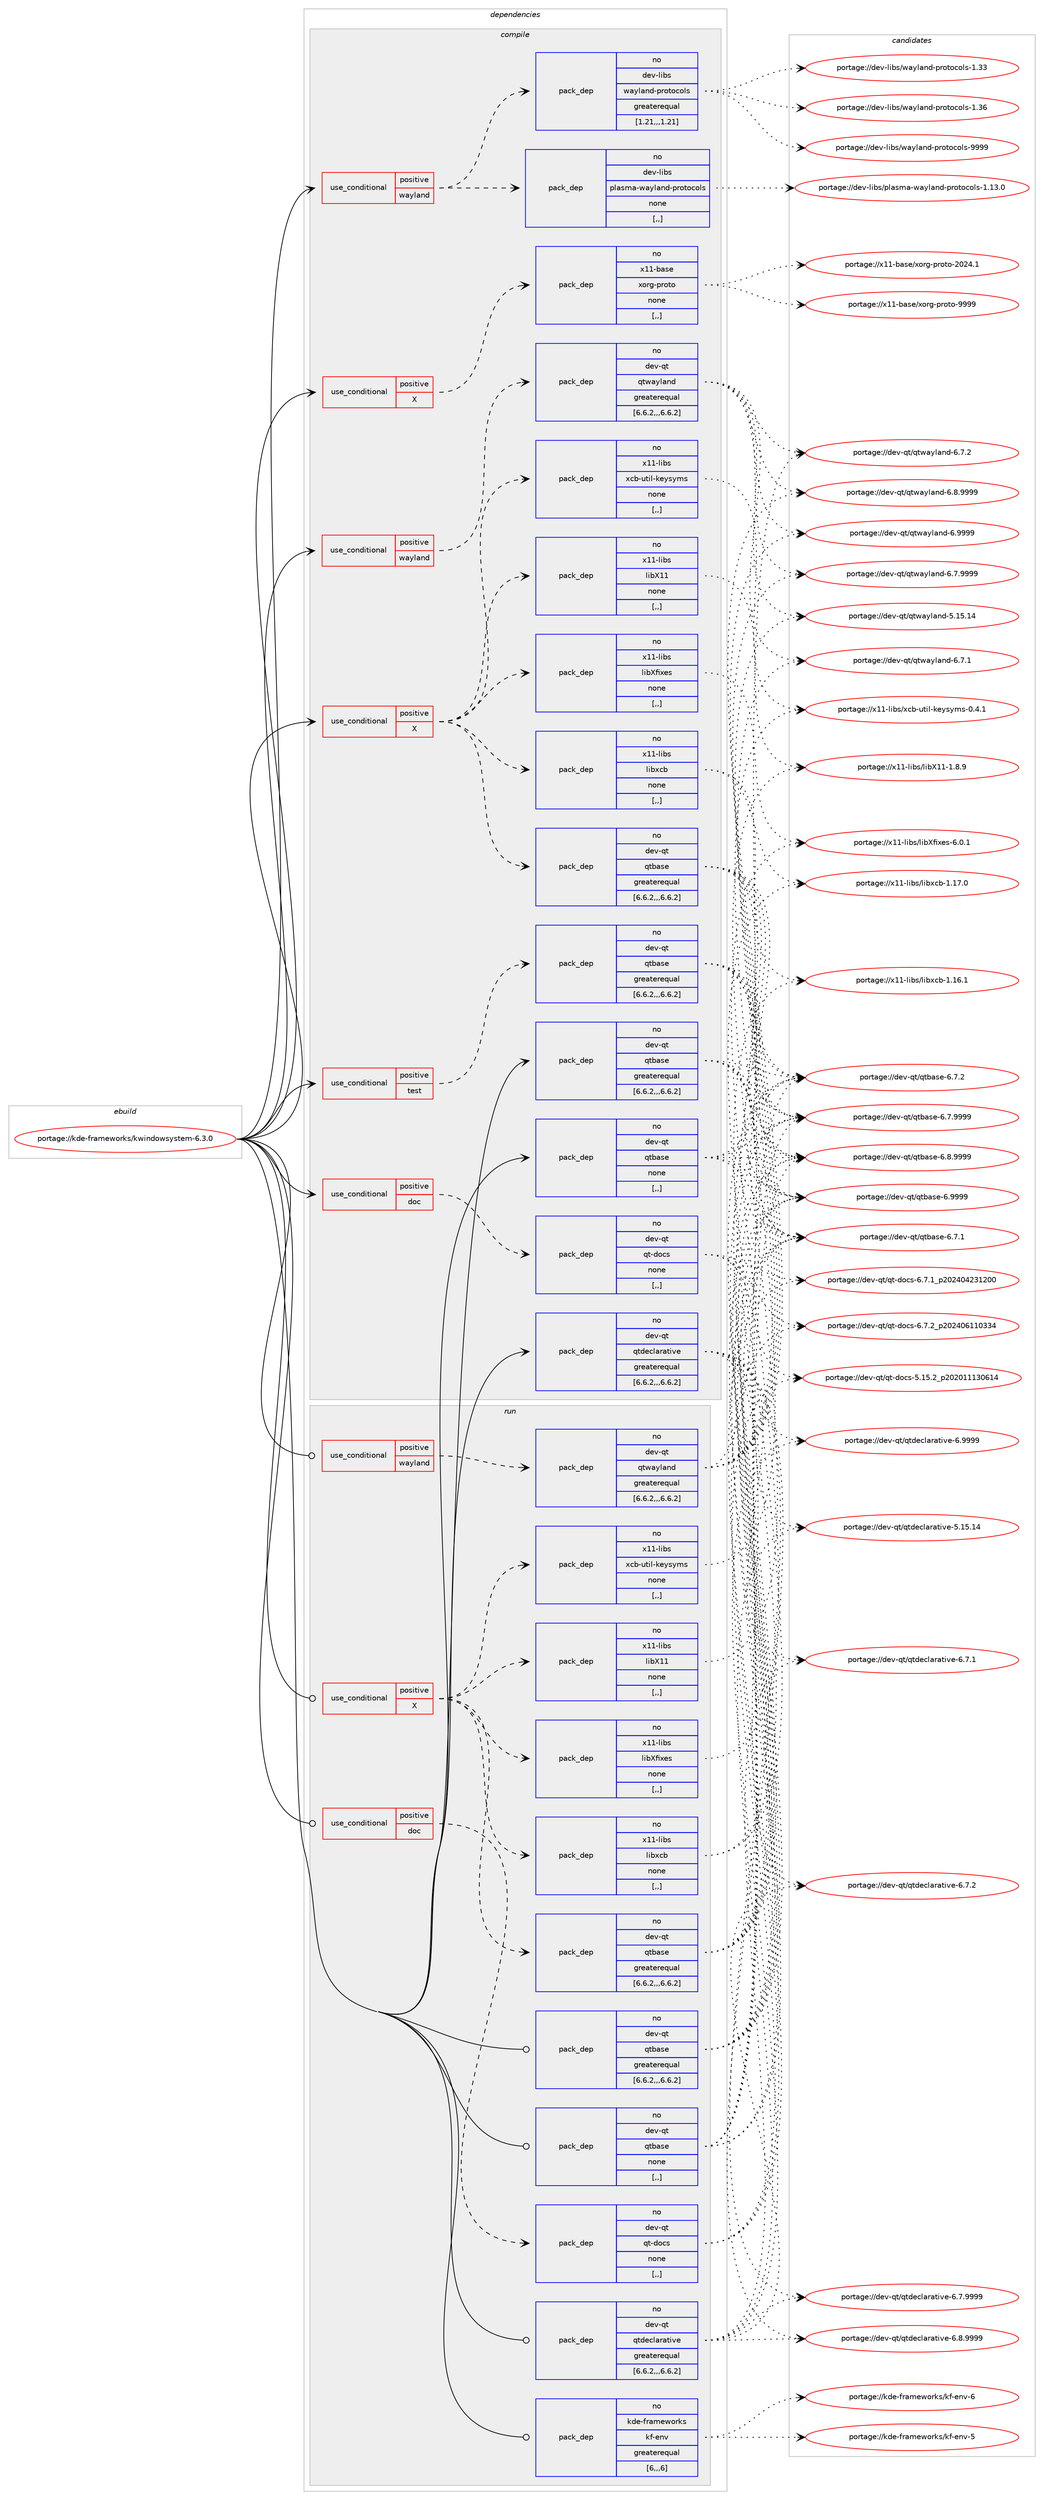 digraph prolog {

# *************
# Graph options
# *************

newrank=true;
concentrate=true;
compound=true;
graph [rankdir=LR,fontname=Helvetica,fontsize=10,ranksep=1.5];#, ranksep=2.5, nodesep=0.2];
edge  [arrowhead=vee];
node  [fontname=Helvetica,fontsize=10];

# **********
# The ebuild
# **********

subgraph cluster_leftcol {
color=gray;
rank=same;
label=<<i>ebuild</i>>;
id [label="portage://kde-frameworks/kwindowsystem-6.3.0", color=red, width=4, href="../kde-frameworks/kwindowsystem-6.3.0.svg"];
}

# ****************
# The dependencies
# ****************

subgraph cluster_midcol {
color=gray;
label=<<i>dependencies</i>>;
subgraph cluster_compile {
fillcolor="#eeeeee";
style=filled;
label=<<i>compile</i>>;
subgraph cond66668 {
dependency260028 [label=<<TABLE BORDER="0" CELLBORDER="1" CELLSPACING="0" CELLPADDING="4"><TR><TD ROWSPAN="3" CELLPADDING="10">use_conditional</TD></TR><TR><TD>positive</TD></TR><TR><TD>X</TD></TR></TABLE>>, shape=none, color=red];
subgraph pack191369 {
dependency260029 [label=<<TABLE BORDER="0" CELLBORDER="1" CELLSPACING="0" CELLPADDING="4" WIDTH="220"><TR><TD ROWSPAN="6" CELLPADDING="30">pack_dep</TD></TR><TR><TD WIDTH="110">no</TD></TR><TR><TD>dev-qt</TD></TR><TR><TD>qtbase</TD></TR><TR><TD>greaterequal</TD></TR><TR><TD>[6.6.2,,,6.6.2]</TD></TR></TABLE>>, shape=none, color=blue];
}
dependency260028:e -> dependency260029:w [weight=20,style="dashed",arrowhead="vee"];
subgraph pack191370 {
dependency260030 [label=<<TABLE BORDER="0" CELLBORDER="1" CELLSPACING="0" CELLPADDING="4" WIDTH="220"><TR><TD ROWSPAN="6" CELLPADDING="30">pack_dep</TD></TR><TR><TD WIDTH="110">no</TD></TR><TR><TD>x11-libs</TD></TR><TR><TD>libX11</TD></TR><TR><TD>none</TD></TR><TR><TD>[,,]</TD></TR></TABLE>>, shape=none, color=blue];
}
dependency260028:e -> dependency260030:w [weight=20,style="dashed",arrowhead="vee"];
subgraph pack191371 {
dependency260031 [label=<<TABLE BORDER="0" CELLBORDER="1" CELLSPACING="0" CELLPADDING="4" WIDTH="220"><TR><TD ROWSPAN="6" CELLPADDING="30">pack_dep</TD></TR><TR><TD WIDTH="110">no</TD></TR><TR><TD>x11-libs</TD></TR><TR><TD>libXfixes</TD></TR><TR><TD>none</TD></TR><TR><TD>[,,]</TD></TR></TABLE>>, shape=none, color=blue];
}
dependency260028:e -> dependency260031:w [weight=20,style="dashed",arrowhead="vee"];
subgraph pack191372 {
dependency260032 [label=<<TABLE BORDER="0" CELLBORDER="1" CELLSPACING="0" CELLPADDING="4" WIDTH="220"><TR><TD ROWSPAN="6" CELLPADDING="30">pack_dep</TD></TR><TR><TD WIDTH="110">no</TD></TR><TR><TD>x11-libs</TD></TR><TR><TD>libxcb</TD></TR><TR><TD>none</TD></TR><TR><TD>[,,]</TD></TR></TABLE>>, shape=none, color=blue];
}
dependency260028:e -> dependency260032:w [weight=20,style="dashed",arrowhead="vee"];
subgraph pack191373 {
dependency260033 [label=<<TABLE BORDER="0" CELLBORDER="1" CELLSPACING="0" CELLPADDING="4" WIDTH="220"><TR><TD ROWSPAN="6" CELLPADDING="30">pack_dep</TD></TR><TR><TD WIDTH="110">no</TD></TR><TR><TD>x11-libs</TD></TR><TR><TD>xcb-util-keysyms</TD></TR><TR><TD>none</TD></TR><TR><TD>[,,]</TD></TR></TABLE>>, shape=none, color=blue];
}
dependency260028:e -> dependency260033:w [weight=20,style="dashed",arrowhead="vee"];
}
id:e -> dependency260028:w [weight=20,style="solid",arrowhead="vee"];
subgraph cond66669 {
dependency260034 [label=<<TABLE BORDER="0" CELLBORDER="1" CELLSPACING="0" CELLPADDING="4"><TR><TD ROWSPAN="3" CELLPADDING="10">use_conditional</TD></TR><TR><TD>positive</TD></TR><TR><TD>X</TD></TR></TABLE>>, shape=none, color=red];
subgraph pack191374 {
dependency260035 [label=<<TABLE BORDER="0" CELLBORDER="1" CELLSPACING="0" CELLPADDING="4" WIDTH="220"><TR><TD ROWSPAN="6" CELLPADDING="30">pack_dep</TD></TR><TR><TD WIDTH="110">no</TD></TR><TR><TD>x11-base</TD></TR><TR><TD>xorg-proto</TD></TR><TR><TD>none</TD></TR><TR><TD>[,,]</TD></TR></TABLE>>, shape=none, color=blue];
}
dependency260034:e -> dependency260035:w [weight=20,style="dashed",arrowhead="vee"];
}
id:e -> dependency260034:w [weight=20,style="solid",arrowhead="vee"];
subgraph cond66670 {
dependency260036 [label=<<TABLE BORDER="0" CELLBORDER="1" CELLSPACING="0" CELLPADDING="4"><TR><TD ROWSPAN="3" CELLPADDING="10">use_conditional</TD></TR><TR><TD>positive</TD></TR><TR><TD>doc</TD></TR></TABLE>>, shape=none, color=red];
subgraph pack191375 {
dependency260037 [label=<<TABLE BORDER="0" CELLBORDER="1" CELLSPACING="0" CELLPADDING="4" WIDTH="220"><TR><TD ROWSPAN="6" CELLPADDING="30">pack_dep</TD></TR><TR><TD WIDTH="110">no</TD></TR><TR><TD>dev-qt</TD></TR><TR><TD>qt-docs</TD></TR><TR><TD>none</TD></TR><TR><TD>[,,]</TD></TR></TABLE>>, shape=none, color=blue];
}
dependency260036:e -> dependency260037:w [weight=20,style="dashed",arrowhead="vee"];
}
id:e -> dependency260036:w [weight=20,style="solid",arrowhead="vee"];
subgraph cond66671 {
dependency260038 [label=<<TABLE BORDER="0" CELLBORDER="1" CELLSPACING="0" CELLPADDING="4"><TR><TD ROWSPAN="3" CELLPADDING="10">use_conditional</TD></TR><TR><TD>positive</TD></TR><TR><TD>test</TD></TR></TABLE>>, shape=none, color=red];
subgraph pack191376 {
dependency260039 [label=<<TABLE BORDER="0" CELLBORDER="1" CELLSPACING="0" CELLPADDING="4" WIDTH="220"><TR><TD ROWSPAN="6" CELLPADDING="30">pack_dep</TD></TR><TR><TD WIDTH="110">no</TD></TR><TR><TD>dev-qt</TD></TR><TR><TD>qtbase</TD></TR><TR><TD>greaterequal</TD></TR><TR><TD>[6.6.2,,,6.6.2]</TD></TR></TABLE>>, shape=none, color=blue];
}
dependency260038:e -> dependency260039:w [weight=20,style="dashed",arrowhead="vee"];
}
id:e -> dependency260038:w [weight=20,style="solid",arrowhead="vee"];
subgraph cond66672 {
dependency260040 [label=<<TABLE BORDER="0" CELLBORDER="1" CELLSPACING="0" CELLPADDING="4"><TR><TD ROWSPAN="3" CELLPADDING="10">use_conditional</TD></TR><TR><TD>positive</TD></TR><TR><TD>wayland</TD></TR></TABLE>>, shape=none, color=red];
subgraph pack191377 {
dependency260041 [label=<<TABLE BORDER="0" CELLBORDER="1" CELLSPACING="0" CELLPADDING="4" WIDTH="220"><TR><TD ROWSPAN="6" CELLPADDING="30">pack_dep</TD></TR><TR><TD WIDTH="110">no</TD></TR><TR><TD>dev-libs</TD></TR><TR><TD>plasma-wayland-protocols</TD></TR><TR><TD>none</TD></TR><TR><TD>[,,]</TD></TR></TABLE>>, shape=none, color=blue];
}
dependency260040:e -> dependency260041:w [weight=20,style="dashed",arrowhead="vee"];
subgraph pack191378 {
dependency260042 [label=<<TABLE BORDER="0" CELLBORDER="1" CELLSPACING="0" CELLPADDING="4" WIDTH="220"><TR><TD ROWSPAN="6" CELLPADDING="30">pack_dep</TD></TR><TR><TD WIDTH="110">no</TD></TR><TR><TD>dev-libs</TD></TR><TR><TD>wayland-protocols</TD></TR><TR><TD>greaterequal</TD></TR><TR><TD>[1.21,,,1.21]</TD></TR></TABLE>>, shape=none, color=blue];
}
dependency260040:e -> dependency260042:w [weight=20,style="dashed",arrowhead="vee"];
}
id:e -> dependency260040:w [weight=20,style="solid",arrowhead="vee"];
subgraph cond66673 {
dependency260043 [label=<<TABLE BORDER="0" CELLBORDER="1" CELLSPACING="0" CELLPADDING="4"><TR><TD ROWSPAN="3" CELLPADDING="10">use_conditional</TD></TR><TR><TD>positive</TD></TR><TR><TD>wayland</TD></TR></TABLE>>, shape=none, color=red];
subgraph pack191379 {
dependency260044 [label=<<TABLE BORDER="0" CELLBORDER="1" CELLSPACING="0" CELLPADDING="4" WIDTH="220"><TR><TD ROWSPAN="6" CELLPADDING="30">pack_dep</TD></TR><TR><TD WIDTH="110">no</TD></TR><TR><TD>dev-qt</TD></TR><TR><TD>qtwayland</TD></TR><TR><TD>greaterequal</TD></TR><TR><TD>[6.6.2,,,6.6.2]</TD></TR></TABLE>>, shape=none, color=blue];
}
dependency260043:e -> dependency260044:w [weight=20,style="dashed",arrowhead="vee"];
}
id:e -> dependency260043:w [weight=20,style="solid",arrowhead="vee"];
subgraph pack191380 {
dependency260045 [label=<<TABLE BORDER="0" CELLBORDER="1" CELLSPACING="0" CELLPADDING="4" WIDTH="220"><TR><TD ROWSPAN="6" CELLPADDING="30">pack_dep</TD></TR><TR><TD WIDTH="110">no</TD></TR><TR><TD>dev-qt</TD></TR><TR><TD>qtbase</TD></TR><TR><TD>greaterequal</TD></TR><TR><TD>[6.6.2,,,6.6.2]</TD></TR></TABLE>>, shape=none, color=blue];
}
id:e -> dependency260045:w [weight=20,style="solid",arrowhead="vee"];
subgraph pack191381 {
dependency260046 [label=<<TABLE BORDER="0" CELLBORDER="1" CELLSPACING="0" CELLPADDING="4" WIDTH="220"><TR><TD ROWSPAN="6" CELLPADDING="30">pack_dep</TD></TR><TR><TD WIDTH="110">no</TD></TR><TR><TD>dev-qt</TD></TR><TR><TD>qtbase</TD></TR><TR><TD>none</TD></TR><TR><TD>[,,]</TD></TR></TABLE>>, shape=none, color=blue];
}
id:e -> dependency260046:w [weight=20,style="solid",arrowhead="vee"];
subgraph pack191382 {
dependency260047 [label=<<TABLE BORDER="0" CELLBORDER="1" CELLSPACING="0" CELLPADDING="4" WIDTH="220"><TR><TD ROWSPAN="6" CELLPADDING="30">pack_dep</TD></TR><TR><TD WIDTH="110">no</TD></TR><TR><TD>dev-qt</TD></TR><TR><TD>qtdeclarative</TD></TR><TR><TD>greaterequal</TD></TR><TR><TD>[6.6.2,,,6.6.2]</TD></TR></TABLE>>, shape=none, color=blue];
}
id:e -> dependency260047:w [weight=20,style="solid",arrowhead="vee"];
}
subgraph cluster_compileandrun {
fillcolor="#eeeeee";
style=filled;
label=<<i>compile and run</i>>;
}
subgraph cluster_run {
fillcolor="#eeeeee";
style=filled;
label=<<i>run</i>>;
subgraph cond66674 {
dependency260048 [label=<<TABLE BORDER="0" CELLBORDER="1" CELLSPACING="0" CELLPADDING="4"><TR><TD ROWSPAN="3" CELLPADDING="10">use_conditional</TD></TR><TR><TD>positive</TD></TR><TR><TD>X</TD></TR></TABLE>>, shape=none, color=red];
subgraph pack191383 {
dependency260049 [label=<<TABLE BORDER="0" CELLBORDER="1" CELLSPACING="0" CELLPADDING="4" WIDTH="220"><TR><TD ROWSPAN="6" CELLPADDING="30">pack_dep</TD></TR><TR><TD WIDTH="110">no</TD></TR><TR><TD>dev-qt</TD></TR><TR><TD>qtbase</TD></TR><TR><TD>greaterequal</TD></TR><TR><TD>[6.6.2,,,6.6.2]</TD></TR></TABLE>>, shape=none, color=blue];
}
dependency260048:e -> dependency260049:w [weight=20,style="dashed",arrowhead="vee"];
subgraph pack191384 {
dependency260050 [label=<<TABLE BORDER="0" CELLBORDER="1" CELLSPACING="0" CELLPADDING="4" WIDTH="220"><TR><TD ROWSPAN="6" CELLPADDING="30">pack_dep</TD></TR><TR><TD WIDTH="110">no</TD></TR><TR><TD>x11-libs</TD></TR><TR><TD>libX11</TD></TR><TR><TD>none</TD></TR><TR><TD>[,,]</TD></TR></TABLE>>, shape=none, color=blue];
}
dependency260048:e -> dependency260050:w [weight=20,style="dashed",arrowhead="vee"];
subgraph pack191385 {
dependency260051 [label=<<TABLE BORDER="0" CELLBORDER="1" CELLSPACING="0" CELLPADDING="4" WIDTH="220"><TR><TD ROWSPAN="6" CELLPADDING="30">pack_dep</TD></TR><TR><TD WIDTH="110">no</TD></TR><TR><TD>x11-libs</TD></TR><TR><TD>libXfixes</TD></TR><TR><TD>none</TD></TR><TR><TD>[,,]</TD></TR></TABLE>>, shape=none, color=blue];
}
dependency260048:e -> dependency260051:w [weight=20,style="dashed",arrowhead="vee"];
subgraph pack191386 {
dependency260052 [label=<<TABLE BORDER="0" CELLBORDER="1" CELLSPACING="0" CELLPADDING="4" WIDTH="220"><TR><TD ROWSPAN="6" CELLPADDING="30">pack_dep</TD></TR><TR><TD WIDTH="110">no</TD></TR><TR><TD>x11-libs</TD></TR><TR><TD>libxcb</TD></TR><TR><TD>none</TD></TR><TR><TD>[,,]</TD></TR></TABLE>>, shape=none, color=blue];
}
dependency260048:e -> dependency260052:w [weight=20,style="dashed",arrowhead="vee"];
subgraph pack191387 {
dependency260053 [label=<<TABLE BORDER="0" CELLBORDER="1" CELLSPACING="0" CELLPADDING="4" WIDTH="220"><TR><TD ROWSPAN="6" CELLPADDING="30">pack_dep</TD></TR><TR><TD WIDTH="110">no</TD></TR><TR><TD>x11-libs</TD></TR><TR><TD>xcb-util-keysyms</TD></TR><TR><TD>none</TD></TR><TR><TD>[,,]</TD></TR></TABLE>>, shape=none, color=blue];
}
dependency260048:e -> dependency260053:w [weight=20,style="dashed",arrowhead="vee"];
}
id:e -> dependency260048:w [weight=20,style="solid",arrowhead="odot"];
subgraph cond66675 {
dependency260054 [label=<<TABLE BORDER="0" CELLBORDER="1" CELLSPACING="0" CELLPADDING="4"><TR><TD ROWSPAN="3" CELLPADDING="10">use_conditional</TD></TR><TR><TD>positive</TD></TR><TR><TD>doc</TD></TR></TABLE>>, shape=none, color=red];
subgraph pack191388 {
dependency260055 [label=<<TABLE BORDER="0" CELLBORDER="1" CELLSPACING="0" CELLPADDING="4" WIDTH="220"><TR><TD ROWSPAN="6" CELLPADDING="30">pack_dep</TD></TR><TR><TD WIDTH="110">no</TD></TR><TR><TD>dev-qt</TD></TR><TR><TD>qt-docs</TD></TR><TR><TD>none</TD></TR><TR><TD>[,,]</TD></TR></TABLE>>, shape=none, color=blue];
}
dependency260054:e -> dependency260055:w [weight=20,style="dashed",arrowhead="vee"];
}
id:e -> dependency260054:w [weight=20,style="solid",arrowhead="odot"];
subgraph cond66676 {
dependency260056 [label=<<TABLE BORDER="0" CELLBORDER="1" CELLSPACING="0" CELLPADDING="4"><TR><TD ROWSPAN="3" CELLPADDING="10">use_conditional</TD></TR><TR><TD>positive</TD></TR><TR><TD>wayland</TD></TR></TABLE>>, shape=none, color=red];
subgraph pack191389 {
dependency260057 [label=<<TABLE BORDER="0" CELLBORDER="1" CELLSPACING="0" CELLPADDING="4" WIDTH="220"><TR><TD ROWSPAN="6" CELLPADDING="30">pack_dep</TD></TR><TR><TD WIDTH="110">no</TD></TR><TR><TD>dev-qt</TD></TR><TR><TD>qtwayland</TD></TR><TR><TD>greaterequal</TD></TR><TR><TD>[6.6.2,,,6.6.2]</TD></TR></TABLE>>, shape=none, color=blue];
}
dependency260056:e -> dependency260057:w [weight=20,style="dashed",arrowhead="vee"];
}
id:e -> dependency260056:w [weight=20,style="solid",arrowhead="odot"];
subgraph pack191390 {
dependency260058 [label=<<TABLE BORDER="0" CELLBORDER="1" CELLSPACING="0" CELLPADDING="4" WIDTH="220"><TR><TD ROWSPAN="6" CELLPADDING="30">pack_dep</TD></TR><TR><TD WIDTH="110">no</TD></TR><TR><TD>dev-qt</TD></TR><TR><TD>qtbase</TD></TR><TR><TD>greaterequal</TD></TR><TR><TD>[6.6.2,,,6.6.2]</TD></TR></TABLE>>, shape=none, color=blue];
}
id:e -> dependency260058:w [weight=20,style="solid",arrowhead="odot"];
subgraph pack191391 {
dependency260059 [label=<<TABLE BORDER="0" CELLBORDER="1" CELLSPACING="0" CELLPADDING="4" WIDTH="220"><TR><TD ROWSPAN="6" CELLPADDING="30">pack_dep</TD></TR><TR><TD WIDTH="110">no</TD></TR><TR><TD>dev-qt</TD></TR><TR><TD>qtbase</TD></TR><TR><TD>none</TD></TR><TR><TD>[,,]</TD></TR></TABLE>>, shape=none, color=blue];
}
id:e -> dependency260059:w [weight=20,style="solid",arrowhead="odot"];
subgraph pack191392 {
dependency260060 [label=<<TABLE BORDER="0" CELLBORDER="1" CELLSPACING="0" CELLPADDING="4" WIDTH="220"><TR><TD ROWSPAN="6" CELLPADDING="30">pack_dep</TD></TR><TR><TD WIDTH="110">no</TD></TR><TR><TD>dev-qt</TD></TR><TR><TD>qtdeclarative</TD></TR><TR><TD>greaterequal</TD></TR><TR><TD>[6.6.2,,,6.6.2]</TD></TR></TABLE>>, shape=none, color=blue];
}
id:e -> dependency260060:w [weight=20,style="solid",arrowhead="odot"];
subgraph pack191393 {
dependency260061 [label=<<TABLE BORDER="0" CELLBORDER="1" CELLSPACING="0" CELLPADDING="4" WIDTH="220"><TR><TD ROWSPAN="6" CELLPADDING="30">pack_dep</TD></TR><TR><TD WIDTH="110">no</TD></TR><TR><TD>kde-frameworks</TD></TR><TR><TD>kf-env</TD></TR><TR><TD>greaterequal</TD></TR><TR><TD>[6,,,6]</TD></TR></TABLE>>, shape=none, color=blue];
}
id:e -> dependency260061:w [weight=20,style="solid",arrowhead="odot"];
}
}

# **************
# The candidates
# **************

subgraph cluster_choices {
rank=same;
color=gray;
label=<<i>candidates</i>>;

subgraph choice191369 {
color=black;
nodesep=1;
choice10010111845113116471131169897115101455446554649 [label="portage://dev-qt/qtbase-6.7.1", color=red, width=4,href="../dev-qt/qtbase-6.7.1.svg"];
choice10010111845113116471131169897115101455446554650 [label="portage://dev-qt/qtbase-6.7.2", color=red, width=4,href="../dev-qt/qtbase-6.7.2.svg"];
choice10010111845113116471131169897115101455446554657575757 [label="portage://dev-qt/qtbase-6.7.9999", color=red, width=4,href="../dev-qt/qtbase-6.7.9999.svg"];
choice10010111845113116471131169897115101455446564657575757 [label="portage://dev-qt/qtbase-6.8.9999", color=red, width=4,href="../dev-qt/qtbase-6.8.9999.svg"];
choice1001011184511311647113116989711510145544657575757 [label="portage://dev-qt/qtbase-6.9999", color=red, width=4,href="../dev-qt/qtbase-6.9999.svg"];
dependency260029:e -> choice10010111845113116471131169897115101455446554649:w [style=dotted,weight="100"];
dependency260029:e -> choice10010111845113116471131169897115101455446554650:w [style=dotted,weight="100"];
dependency260029:e -> choice10010111845113116471131169897115101455446554657575757:w [style=dotted,weight="100"];
dependency260029:e -> choice10010111845113116471131169897115101455446564657575757:w [style=dotted,weight="100"];
dependency260029:e -> choice1001011184511311647113116989711510145544657575757:w [style=dotted,weight="100"];
}
subgraph choice191370 {
color=black;
nodesep=1;
choice120494945108105981154710810598884949454946564657 [label="portage://x11-libs/libX11-1.8.9", color=red, width=4,href="../x11-libs/libX11-1.8.9.svg"];
dependency260030:e -> choice120494945108105981154710810598884949454946564657:w [style=dotted,weight="100"];
}
subgraph choice191371 {
color=black;
nodesep=1;
choice12049494510810598115471081059888102105120101115455446484649 [label="portage://x11-libs/libXfixes-6.0.1", color=red, width=4,href="../x11-libs/libXfixes-6.0.1.svg"];
dependency260031:e -> choice12049494510810598115471081059888102105120101115455446484649:w [style=dotted,weight="100"];
}
subgraph choice191372 {
color=black;
nodesep=1;
choice120494945108105981154710810598120999845494649544649 [label="portage://x11-libs/libxcb-1.16.1", color=red, width=4,href="../x11-libs/libxcb-1.16.1.svg"];
choice120494945108105981154710810598120999845494649554648 [label="portage://x11-libs/libxcb-1.17.0", color=red, width=4,href="../x11-libs/libxcb-1.17.0.svg"];
dependency260032:e -> choice120494945108105981154710810598120999845494649544649:w [style=dotted,weight="100"];
dependency260032:e -> choice120494945108105981154710810598120999845494649554648:w [style=dotted,weight="100"];
}
subgraph choice191373 {
color=black;
nodesep=1;
choice120494945108105981154712099984511711610510845107101121115121109115454846524649 [label="portage://x11-libs/xcb-util-keysyms-0.4.1", color=red, width=4,href="../x11-libs/xcb-util-keysyms-0.4.1.svg"];
dependency260033:e -> choice120494945108105981154712099984511711610510845107101121115121109115454846524649:w [style=dotted,weight="100"];
}
subgraph choice191374 {
color=black;
nodesep=1;
choice1204949459897115101471201111141034511211411111611145504850524649 [label="portage://x11-base/xorg-proto-2024.1", color=red, width=4,href="../x11-base/xorg-proto-2024.1.svg"];
choice120494945989711510147120111114103451121141111161114557575757 [label="portage://x11-base/xorg-proto-9999", color=red, width=4,href="../x11-base/xorg-proto-9999.svg"];
dependency260035:e -> choice1204949459897115101471201111141034511211411111611145504850524649:w [style=dotted,weight="100"];
dependency260035:e -> choice120494945989711510147120111114103451121141111161114557575757:w [style=dotted,weight="100"];
}
subgraph choice191375 {
color=black;
nodesep=1;
choice100101118451131164711311645100111991154553464953465095112504850484949495148544952 [label="portage://dev-qt/qt-docs-5.15.2_p202011130614", color=red, width=4,href="../dev-qt/qt-docs-5.15.2_p202011130614.svg"];
choice1001011184511311647113116451001119911545544655464995112504850524852505149504848 [label="portage://dev-qt/qt-docs-6.7.1_p202404231200", color=red, width=4,href="../dev-qt/qt-docs-6.7.1_p202404231200.svg"];
choice1001011184511311647113116451001119911545544655465095112504850524854494948515152 [label="portage://dev-qt/qt-docs-6.7.2_p202406110334", color=red, width=4,href="../dev-qt/qt-docs-6.7.2_p202406110334.svg"];
dependency260037:e -> choice100101118451131164711311645100111991154553464953465095112504850484949495148544952:w [style=dotted,weight="100"];
dependency260037:e -> choice1001011184511311647113116451001119911545544655464995112504850524852505149504848:w [style=dotted,weight="100"];
dependency260037:e -> choice1001011184511311647113116451001119911545544655465095112504850524854494948515152:w [style=dotted,weight="100"];
}
subgraph choice191376 {
color=black;
nodesep=1;
choice10010111845113116471131169897115101455446554649 [label="portage://dev-qt/qtbase-6.7.1", color=red, width=4,href="../dev-qt/qtbase-6.7.1.svg"];
choice10010111845113116471131169897115101455446554650 [label="portage://dev-qt/qtbase-6.7.2", color=red, width=4,href="../dev-qt/qtbase-6.7.2.svg"];
choice10010111845113116471131169897115101455446554657575757 [label="portage://dev-qt/qtbase-6.7.9999", color=red, width=4,href="../dev-qt/qtbase-6.7.9999.svg"];
choice10010111845113116471131169897115101455446564657575757 [label="portage://dev-qt/qtbase-6.8.9999", color=red, width=4,href="../dev-qt/qtbase-6.8.9999.svg"];
choice1001011184511311647113116989711510145544657575757 [label="portage://dev-qt/qtbase-6.9999", color=red, width=4,href="../dev-qt/qtbase-6.9999.svg"];
dependency260039:e -> choice10010111845113116471131169897115101455446554649:w [style=dotted,weight="100"];
dependency260039:e -> choice10010111845113116471131169897115101455446554650:w [style=dotted,weight="100"];
dependency260039:e -> choice10010111845113116471131169897115101455446554657575757:w [style=dotted,weight="100"];
dependency260039:e -> choice10010111845113116471131169897115101455446564657575757:w [style=dotted,weight="100"];
dependency260039:e -> choice1001011184511311647113116989711510145544657575757:w [style=dotted,weight="100"];
}
subgraph choice191377 {
color=black;
nodesep=1;
choice1001011184510810598115471121089711510997451199712110897110100451121141111161119911110811545494649514648 [label="portage://dev-libs/plasma-wayland-protocols-1.13.0", color=red, width=4,href="../dev-libs/plasma-wayland-protocols-1.13.0.svg"];
dependency260041:e -> choice1001011184510810598115471121089711510997451199712110897110100451121141111161119911110811545494649514648:w [style=dotted,weight="100"];
}
subgraph choice191378 {
color=black;
nodesep=1;
choice100101118451081059811547119971211089711010045112114111116111991111081154549465151 [label="portage://dev-libs/wayland-protocols-1.33", color=red, width=4,href="../dev-libs/wayland-protocols-1.33.svg"];
choice100101118451081059811547119971211089711010045112114111116111991111081154549465154 [label="portage://dev-libs/wayland-protocols-1.36", color=red, width=4,href="../dev-libs/wayland-protocols-1.36.svg"];
choice100101118451081059811547119971211089711010045112114111116111991111081154557575757 [label="portage://dev-libs/wayland-protocols-9999", color=red, width=4,href="../dev-libs/wayland-protocols-9999.svg"];
dependency260042:e -> choice100101118451081059811547119971211089711010045112114111116111991111081154549465151:w [style=dotted,weight="100"];
dependency260042:e -> choice100101118451081059811547119971211089711010045112114111116111991111081154549465154:w [style=dotted,weight="100"];
dependency260042:e -> choice100101118451081059811547119971211089711010045112114111116111991111081154557575757:w [style=dotted,weight="100"];
}
subgraph choice191379 {
color=black;
nodesep=1;
choice100101118451131164711311611997121108971101004553464953464952 [label="portage://dev-qt/qtwayland-5.15.14", color=red, width=4,href="../dev-qt/qtwayland-5.15.14.svg"];
choice10010111845113116471131161199712110897110100455446554649 [label="portage://dev-qt/qtwayland-6.7.1", color=red, width=4,href="../dev-qt/qtwayland-6.7.1.svg"];
choice10010111845113116471131161199712110897110100455446554650 [label="portage://dev-qt/qtwayland-6.7.2", color=red, width=4,href="../dev-qt/qtwayland-6.7.2.svg"];
choice10010111845113116471131161199712110897110100455446554657575757 [label="portage://dev-qt/qtwayland-6.7.9999", color=red, width=4,href="../dev-qt/qtwayland-6.7.9999.svg"];
choice10010111845113116471131161199712110897110100455446564657575757 [label="portage://dev-qt/qtwayland-6.8.9999", color=red, width=4,href="../dev-qt/qtwayland-6.8.9999.svg"];
choice1001011184511311647113116119971211089711010045544657575757 [label="portage://dev-qt/qtwayland-6.9999", color=red, width=4,href="../dev-qt/qtwayland-6.9999.svg"];
dependency260044:e -> choice100101118451131164711311611997121108971101004553464953464952:w [style=dotted,weight="100"];
dependency260044:e -> choice10010111845113116471131161199712110897110100455446554649:w [style=dotted,weight="100"];
dependency260044:e -> choice10010111845113116471131161199712110897110100455446554650:w [style=dotted,weight="100"];
dependency260044:e -> choice10010111845113116471131161199712110897110100455446554657575757:w [style=dotted,weight="100"];
dependency260044:e -> choice10010111845113116471131161199712110897110100455446564657575757:w [style=dotted,weight="100"];
dependency260044:e -> choice1001011184511311647113116119971211089711010045544657575757:w [style=dotted,weight="100"];
}
subgraph choice191380 {
color=black;
nodesep=1;
choice10010111845113116471131169897115101455446554649 [label="portage://dev-qt/qtbase-6.7.1", color=red, width=4,href="../dev-qt/qtbase-6.7.1.svg"];
choice10010111845113116471131169897115101455446554650 [label="portage://dev-qt/qtbase-6.7.2", color=red, width=4,href="../dev-qt/qtbase-6.7.2.svg"];
choice10010111845113116471131169897115101455446554657575757 [label="portage://dev-qt/qtbase-6.7.9999", color=red, width=4,href="../dev-qt/qtbase-6.7.9999.svg"];
choice10010111845113116471131169897115101455446564657575757 [label="portage://dev-qt/qtbase-6.8.9999", color=red, width=4,href="../dev-qt/qtbase-6.8.9999.svg"];
choice1001011184511311647113116989711510145544657575757 [label="portage://dev-qt/qtbase-6.9999", color=red, width=4,href="../dev-qt/qtbase-6.9999.svg"];
dependency260045:e -> choice10010111845113116471131169897115101455446554649:w [style=dotted,weight="100"];
dependency260045:e -> choice10010111845113116471131169897115101455446554650:w [style=dotted,weight="100"];
dependency260045:e -> choice10010111845113116471131169897115101455446554657575757:w [style=dotted,weight="100"];
dependency260045:e -> choice10010111845113116471131169897115101455446564657575757:w [style=dotted,weight="100"];
dependency260045:e -> choice1001011184511311647113116989711510145544657575757:w [style=dotted,weight="100"];
}
subgraph choice191381 {
color=black;
nodesep=1;
choice10010111845113116471131169897115101455446554649 [label="portage://dev-qt/qtbase-6.7.1", color=red, width=4,href="../dev-qt/qtbase-6.7.1.svg"];
choice10010111845113116471131169897115101455446554650 [label="portage://dev-qt/qtbase-6.7.2", color=red, width=4,href="../dev-qt/qtbase-6.7.2.svg"];
choice10010111845113116471131169897115101455446554657575757 [label="portage://dev-qt/qtbase-6.7.9999", color=red, width=4,href="../dev-qt/qtbase-6.7.9999.svg"];
choice10010111845113116471131169897115101455446564657575757 [label="portage://dev-qt/qtbase-6.8.9999", color=red, width=4,href="../dev-qt/qtbase-6.8.9999.svg"];
choice1001011184511311647113116989711510145544657575757 [label="portage://dev-qt/qtbase-6.9999", color=red, width=4,href="../dev-qt/qtbase-6.9999.svg"];
dependency260046:e -> choice10010111845113116471131169897115101455446554649:w [style=dotted,weight="100"];
dependency260046:e -> choice10010111845113116471131169897115101455446554650:w [style=dotted,weight="100"];
dependency260046:e -> choice10010111845113116471131169897115101455446554657575757:w [style=dotted,weight="100"];
dependency260046:e -> choice10010111845113116471131169897115101455446564657575757:w [style=dotted,weight="100"];
dependency260046:e -> choice1001011184511311647113116989711510145544657575757:w [style=dotted,weight="100"];
}
subgraph choice191382 {
color=black;
nodesep=1;
choice10010111845113116471131161001019910897114971161051181014553464953464952 [label="portage://dev-qt/qtdeclarative-5.15.14", color=red, width=4,href="../dev-qt/qtdeclarative-5.15.14.svg"];
choice1001011184511311647113116100101991089711497116105118101455446554649 [label="portage://dev-qt/qtdeclarative-6.7.1", color=red, width=4,href="../dev-qt/qtdeclarative-6.7.1.svg"];
choice1001011184511311647113116100101991089711497116105118101455446554650 [label="portage://dev-qt/qtdeclarative-6.7.2", color=red, width=4,href="../dev-qt/qtdeclarative-6.7.2.svg"];
choice1001011184511311647113116100101991089711497116105118101455446554657575757 [label="portage://dev-qt/qtdeclarative-6.7.9999", color=red, width=4,href="../dev-qt/qtdeclarative-6.7.9999.svg"];
choice1001011184511311647113116100101991089711497116105118101455446564657575757 [label="portage://dev-qt/qtdeclarative-6.8.9999", color=red, width=4,href="../dev-qt/qtdeclarative-6.8.9999.svg"];
choice100101118451131164711311610010199108971149711610511810145544657575757 [label="portage://dev-qt/qtdeclarative-6.9999", color=red, width=4,href="../dev-qt/qtdeclarative-6.9999.svg"];
dependency260047:e -> choice10010111845113116471131161001019910897114971161051181014553464953464952:w [style=dotted,weight="100"];
dependency260047:e -> choice1001011184511311647113116100101991089711497116105118101455446554649:w [style=dotted,weight="100"];
dependency260047:e -> choice1001011184511311647113116100101991089711497116105118101455446554650:w [style=dotted,weight="100"];
dependency260047:e -> choice1001011184511311647113116100101991089711497116105118101455446554657575757:w [style=dotted,weight="100"];
dependency260047:e -> choice1001011184511311647113116100101991089711497116105118101455446564657575757:w [style=dotted,weight="100"];
dependency260047:e -> choice100101118451131164711311610010199108971149711610511810145544657575757:w [style=dotted,weight="100"];
}
subgraph choice191383 {
color=black;
nodesep=1;
choice10010111845113116471131169897115101455446554649 [label="portage://dev-qt/qtbase-6.7.1", color=red, width=4,href="../dev-qt/qtbase-6.7.1.svg"];
choice10010111845113116471131169897115101455446554650 [label="portage://dev-qt/qtbase-6.7.2", color=red, width=4,href="../dev-qt/qtbase-6.7.2.svg"];
choice10010111845113116471131169897115101455446554657575757 [label="portage://dev-qt/qtbase-6.7.9999", color=red, width=4,href="../dev-qt/qtbase-6.7.9999.svg"];
choice10010111845113116471131169897115101455446564657575757 [label="portage://dev-qt/qtbase-6.8.9999", color=red, width=4,href="../dev-qt/qtbase-6.8.9999.svg"];
choice1001011184511311647113116989711510145544657575757 [label="portage://dev-qt/qtbase-6.9999", color=red, width=4,href="../dev-qt/qtbase-6.9999.svg"];
dependency260049:e -> choice10010111845113116471131169897115101455446554649:w [style=dotted,weight="100"];
dependency260049:e -> choice10010111845113116471131169897115101455446554650:w [style=dotted,weight="100"];
dependency260049:e -> choice10010111845113116471131169897115101455446554657575757:w [style=dotted,weight="100"];
dependency260049:e -> choice10010111845113116471131169897115101455446564657575757:w [style=dotted,weight="100"];
dependency260049:e -> choice1001011184511311647113116989711510145544657575757:w [style=dotted,weight="100"];
}
subgraph choice191384 {
color=black;
nodesep=1;
choice120494945108105981154710810598884949454946564657 [label="portage://x11-libs/libX11-1.8.9", color=red, width=4,href="../x11-libs/libX11-1.8.9.svg"];
dependency260050:e -> choice120494945108105981154710810598884949454946564657:w [style=dotted,weight="100"];
}
subgraph choice191385 {
color=black;
nodesep=1;
choice12049494510810598115471081059888102105120101115455446484649 [label="portage://x11-libs/libXfixes-6.0.1", color=red, width=4,href="../x11-libs/libXfixes-6.0.1.svg"];
dependency260051:e -> choice12049494510810598115471081059888102105120101115455446484649:w [style=dotted,weight="100"];
}
subgraph choice191386 {
color=black;
nodesep=1;
choice120494945108105981154710810598120999845494649544649 [label="portage://x11-libs/libxcb-1.16.1", color=red, width=4,href="../x11-libs/libxcb-1.16.1.svg"];
choice120494945108105981154710810598120999845494649554648 [label="portage://x11-libs/libxcb-1.17.0", color=red, width=4,href="../x11-libs/libxcb-1.17.0.svg"];
dependency260052:e -> choice120494945108105981154710810598120999845494649544649:w [style=dotted,weight="100"];
dependency260052:e -> choice120494945108105981154710810598120999845494649554648:w [style=dotted,weight="100"];
}
subgraph choice191387 {
color=black;
nodesep=1;
choice120494945108105981154712099984511711610510845107101121115121109115454846524649 [label="portage://x11-libs/xcb-util-keysyms-0.4.1", color=red, width=4,href="../x11-libs/xcb-util-keysyms-0.4.1.svg"];
dependency260053:e -> choice120494945108105981154712099984511711610510845107101121115121109115454846524649:w [style=dotted,weight="100"];
}
subgraph choice191388 {
color=black;
nodesep=1;
choice100101118451131164711311645100111991154553464953465095112504850484949495148544952 [label="portage://dev-qt/qt-docs-5.15.2_p202011130614", color=red, width=4,href="../dev-qt/qt-docs-5.15.2_p202011130614.svg"];
choice1001011184511311647113116451001119911545544655464995112504850524852505149504848 [label="portage://dev-qt/qt-docs-6.7.1_p202404231200", color=red, width=4,href="../dev-qt/qt-docs-6.7.1_p202404231200.svg"];
choice1001011184511311647113116451001119911545544655465095112504850524854494948515152 [label="portage://dev-qt/qt-docs-6.7.2_p202406110334", color=red, width=4,href="../dev-qt/qt-docs-6.7.2_p202406110334.svg"];
dependency260055:e -> choice100101118451131164711311645100111991154553464953465095112504850484949495148544952:w [style=dotted,weight="100"];
dependency260055:e -> choice1001011184511311647113116451001119911545544655464995112504850524852505149504848:w [style=dotted,weight="100"];
dependency260055:e -> choice1001011184511311647113116451001119911545544655465095112504850524854494948515152:w [style=dotted,weight="100"];
}
subgraph choice191389 {
color=black;
nodesep=1;
choice100101118451131164711311611997121108971101004553464953464952 [label="portage://dev-qt/qtwayland-5.15.14", color=red, width=4,href="../dev-qt/qtwayland-5.15.14.svg"];
choice10010111845113116471131161199712110897110100455446554649 [label="portage://dev-qt/qtwayland-6.7.1", color=red, width=4,href="../dev-qt/qtwayland-6.7.1.svg"];
choice10010111845113116471131161199712110897110100455446554650 [label="portage://dev-qt/qtwayland-6.7.2", color=red, width=4,href="../dev-qt/qtwayland-6.7.2.svg"];
choice10010111845113116471131161199712110897110100455446554657575757 [label="portage://dev-qt/qtwayland-6.7.9999", color=red, width=4,href="../dev-qt/qtwayland-6.7.9999.svg"];
choice10010111845113116471131161199712110897110100455446564657575757 [label="portage://dev-qt/qtwayland-6.8.9999", color=red, width=4,href="../dev-qt/qtwayland-6.8.9999.svg"];
choice1001011184511311647113116119971211089711010045544657575757 [label="portage://dev-qt/qtwayland-6.9999", color=red, width=4,href="../dev-qt/qtwayland-6.9999.svg"];
dependency260057:e -> choice100101118451131164711311611997121108971101004553464953464952:w [style=dotted,weight="100"];
dependency260057:e -> choice10010111845113116471131161199712110897110100455446554649:w [style=dotted,weight="100"];
dependency260057:e -> choice10010111845113116471131161199712110897110100455446554650:w [style=dotted,weight="100"];
dependency260057:e -> choice10010111845113116471131161199712110897110100455446554657575757:w [style=dotted,weight="100"];
dependency260057:e -> choice10010111845113116471131161199712110897110100455446564657575757:w [style=dotted,weight="100"];
dependency260057:e -> choice1001011184511311647113116119971211089711010045544657575757:w [style=dotted,weight="100"];
}
subgraph choice191390 {
color=black;
nodesep=1;
choice10010111845113116471131169897115101455446554649 [label="portage://dev-qt/qtbase-6.7.1", color=red, width=4,href="../dev-qt/qtbase-6.7.1.svg"];
choice10010111845113116471131169897115101455446554650 [label="portage://dev-qt/qtbase-6.7.2", color=red, width=4,href="../dev-qt/qtbase-6.7.2.svg"];
choice10010111845113116471131169897115101455446554657575757 [label="portage://dev-qt/qtbase-6.7.9999", color=red, width=4,href="../dev-qt/qtbase-6.7.9999.svg"];
choice10010111845113116471131169897115101455446564657575757 [label="portage://dev-qt/qtbase-6.8.9999", color=red, width=4,href="../dev-qt/qtbase-6.8.9999.svg"];
choice1001011184511311647113116989711510145544657575757 [label="portage://dev-qt/qtbase-6.9999", color=red, width=4,href="../dev-qt/qtbase-6.9999.svg"];
dependency260058:e -> choice10010111845113116471131169897115101455446554649:w [style=dotted,weight="100"];
dependency260058:e -> choice10010111845113116471131169897115101455446554650:w [style=dotted,weight="100"];
dependency260058:e -> choice10010111845113116471131169897115101455446554657575757:w [style=dotted,weight="100"];
dependency260058:e -> choice10010111845113116471131169897115101455446564657575757:w [style=dotted,weight="100"];
dependency260058:e -> choice1001011184511311647113116989711510145544657575757:w [style=dotted,weight="100"];
}
subgraph choice191391 {
color=black;
nodesep=1;
choice10010111845113116471131169897115101455446554649 [label="portage://dev-qt/qtbase-6.7.1", color=red, width=4,href="../dev-qt/qtbase-6.7.1.svg"];
choice10010111845113116471131169897115101455446554650 [label="portage://dev-qt/qtbase-6.7.2", color=red, width=4,href="../dev-qt/qtbase-6.7.2.svg"];
choice10010111845113116471131169897115101455446554657575757 [label="portage://dev-qt/qtbase-6.7.9999", color=red, width=4,href="../dev-qt/qtbase-6.7.9999.svg"];
choice10010111845113116471131169897115101455446564657575757 [label="portage://dev-qt/qtbase-6.8.9999", color=red, width=4,href="../dev-qt/qtbase-6.8.9999.svg"];
choice1001011184511311647113116989711510145544657575757 [label="portage://dev-qt/qtbase-6.9999", color=red, width=4,href="../dev-qt/qtbase-6.9999.svg"];
dependency260059:e -> choice10010111845113116471131169897115101455446554649:w [style=dotted,weight="100"];
dependency260059:e -> choice10010111845113116471131169897115101455446554650:w [style=dotted,weight="100"];
dependency260059:e -> choice10010111845113116471131169897115101455446554657575757:w [style=dotted,weight="100"];
dependency260059:e -> choice10010111845113116471131169897115101455446564657575757:w [style=dotted,weight="100"];
dependency260059:e -> choice1001011184511311647113116989711510145544657575757:w [style=dotted,weight="100"];
}
subgraph choice191392 {
color=black;
nodesep=1;
choice10010111845113116471131161001019910897114971161051181014553464953464952 [label="portage://dev-qt/qtdeclarative-5.15.14", color=red, width=4,href="../dev-qt/qtdeclarative-5.15.14.svg"];
choice1001011184511311647113116100101991089711497116105118101455446554649 [label="portage://dev-qt/qtdeclarative-6.7.1", color=red, width=4,href="../dev-qt/qtdeclarative-6.7.1.svg"];
choice1001011184511311647113116100101991089711497116105118101455446554650 [label="portage://dev-qt/qtdeclarative-6.7.2", color=red, width=4,href="../dev-qt/qtdeclarative-6.7.2.svg"];
choice1001011184511311647113116100101991089711497116105118101455446554657575757 [label="portage://dev-qt/qtdeclarative-6.7.9999", color=red, width=4,href="../dev-qt/qtdeclarative-6.7.9999.svg"];
choice1001011184511311647113116100101991089711497116105118101455446564657575757 [label="portage://dev-qt/qtdeclarative-6.8.9999", color=red, width=4,href="../dev-qt/qtdeclarative-6.8.9999.svg"];
choice100101118451131164711311610010199108971149711610511810145544657575757 [label="portage://dev-qt/qtdeclarative-6.9999", color=red, width=4,href="../dev-qt/qtdeclarative-6.9999.svg"];
dependency260060:e -> choice10010111845113116471131161001019910897114971161051181014553464953464952:w [style=dotted,weight="100"];
dependency260060:e -> choice1001011184511311647113116100101991089711497116105118101455446554649:w [style=dotted,weight="100"];
dependency260060:e -> choice1001011184511311647113116100101991089711497116105118101455446554650:w [style=dotted,weight="100"];
dependency260060:e -> choice1001011184511311647113116100101991089711497116105118101455446554657575757:w [style=dotted,weight="100"];
dependency260060:e -> choice1001011184511311647113116100101991089711497116105118101455446564657575757:w [style=dotted,weight="100"];
dependency260060:e -> choice100101118451131164711311610010199108971149711610511810145544657575757:w [style=dotted,weight="100"];
}
subgraph choice191393 {
color=black;
nodesep=1;
choice107100101451021149710910111911111410711547107102451011101184553 [label="portage://kde-frameworks/kf-env-5", color=red, width=4,href="../kde-frameworks/kf-env-5.svg"];
choice107100101451021149710910111911111410711547107102451011101184554 [label="portage://kde-frameworks/kf-env-6", color=red, width=4,href="../kde-frameworks/kf-env-6.svg"];
dependency260061:e -> choice107100101451021149710910111911111410711547107102451011101184553:w [style=dotted,weight="100"];
dependency260061:e -> choice107100101451021149710910111911111410711547107102451011101184554:w [style=dotted,weight="100"];
}
}

}
